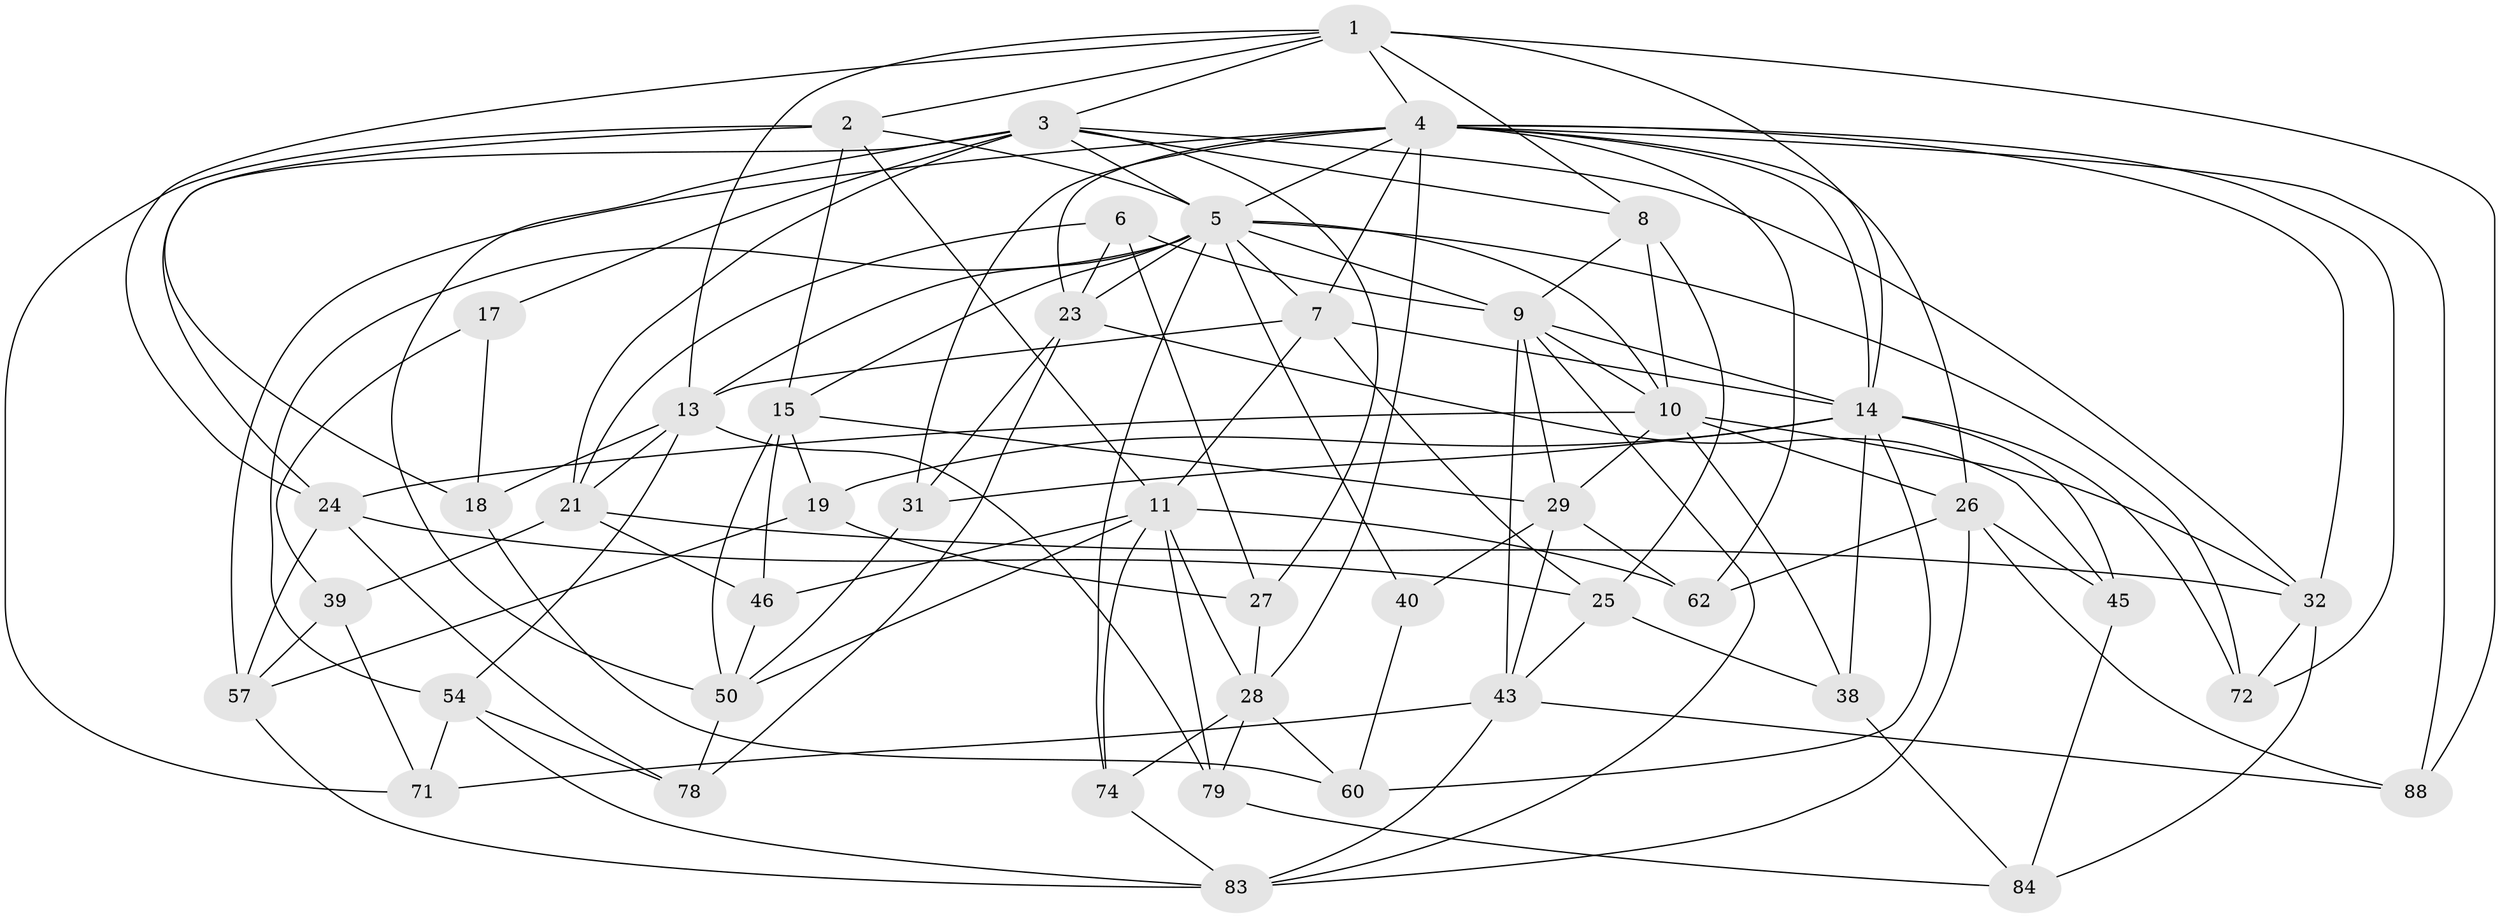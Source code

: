 // original degree distribution, {4: 1.0}
// Generated by graph-tools (version 1.1) at 2025/16/03/09/25 04:16:20]
// undirected, 46 vertices, 130 edges
graph export_dot {
graph [start="1"]
  node [color=gray90,style=filled];
  1 [super="+33+70"];
  2 [super="+67"];
  3 [super="+66+30"];
  4 [super="+36+58+12+37"];
  5 [super="+53+73+76+44"];
  6;
  7 [super="+48"];
  8 [super="+77"];
  9 [super="+55+20"];
  10 [super="+35"];
  11 [super="+22"];
  13 [super="+61+63"];
  14 [super="+16+52"];
  15 [super="+34"];
  17;
  18;
  19;
  21 [super="+86"];
  23 [super="+69"];
  24 [super="+75"];
  25 [super="+47"];
  26 [super="+51"];
  27;
  28 [super="+68"];
  29 [super="+64"];
  31;
  32 [super="+80"];
  38;
  39;
  40;
  43 [super="+65"];
  45;
  46;
  50 [super="+81"];
  54 [super="+56"];
  57 [super="+85"];
  60;
  62;
  71;
  72;
  74;
  78;
  79;
  83 [super="+91"];
  84;
  88;
  1 -- 88;
  1 -- 8;
  1 -- 13;
  1 -- 2;
  1 -- 3;
  1 -- 4;
  1 -- 24;
  1 -- 14;
  2 -- 71;
  2 -- 5;
  2 -- 11;
  2 -- 18;
  2 -- 15;
  3 -- 17 [weight=2];
  3 -- 27;
  3 -- 8;
  3 -- 21;
  3 -- 24;
  3 -- 32;
  3 -- 50;
  3 -- 5;
  4 -- 31;
  4 -- 62;
  4 -- 72;
  4 -- 57 [weight=2];
  4 -- 14;
  4 -- 5;
  4 -- 32;
  4 -- 23;
  4 -- 88;
  4 -- 26;
  4 -- 28;
  4 -- 7;
  5 -- 7;
  5 -- 40 [weight=2];
  5 -- 54 [weight=2];
  5 -- 74;
  5 -- 13 [weight=2];
  5 -- 9;
  5 -- 15;
  5 -- 10;
  5 -- 23;
  5 -- 72;
  6 -- 21;
  6 -- 27;
  6 -- 9;
  6 -- 23;
  7 -- 11;
  7 -- 13;
  7 -- 25;
  7 -- 14;
  8 -- 10;
  8 -- 25 [weight=2];
  8 -- 9;
  9 -- 29;
  9 -- 83;
  9 -- 43;
  9 -- 10;
  9 -- 14;
  10 -- 26;
  10 -- 38;
  10 -- 32;
  10 -- 24;
  10 -- 29;
  11 -- 28;
  11 -- 50;
  11 -- 62;
  11 -- 74;
  11 -- 46;
  11 -- 79;
  13 -- 79;
  13 -- 18;
  13 -- 21;
  13 -- 54;
  14 -- 31;
  14 -- 38;
  14 -- 60;
  14 -- 45;
  14 -- 19;
  14 -- 72;
  15 -- 46;
  15 -- 50;
  15 -- 19;
  15 -- 29;
  17 -- 18;
  17 -- 39;
  18 -- 60;
  19 -- 27;
  19 -- 57;
  21 -- 39;
  21 -- 32;
  21 -- 46;
  23 -- 78;
  23 -- 45;
  23 -- 31;
  24 -- 78;
  24 -- 25;
  24 -- 57;
  25 -- 38;
  25 -- 43;
  26 -- 45;
  26 -- 88;
  26 -- 62;
  26 -- 83;
  27 -- 28;
  28 -- 60;
  28 -- 79;
  28 -- 74;
  29 -- 62;
  29 -- 43;
  29 -- 40;
  31 -- 50;
  32 -- 72;
  32 -- 84;
  38 -- 84;
  39 -- 71;
  39 -- 57;
  40 -- 60;
  43 -- 88;
  43 -- 83;
  43 -- 71;
  45 -- 84;
  46 -- 50;
  50 -- 78;
  54 -- 71;
  54 -- 78;
  54 -- 83;
  57 -- 83;
  74 -- 83;
  79 -- 84;
}
